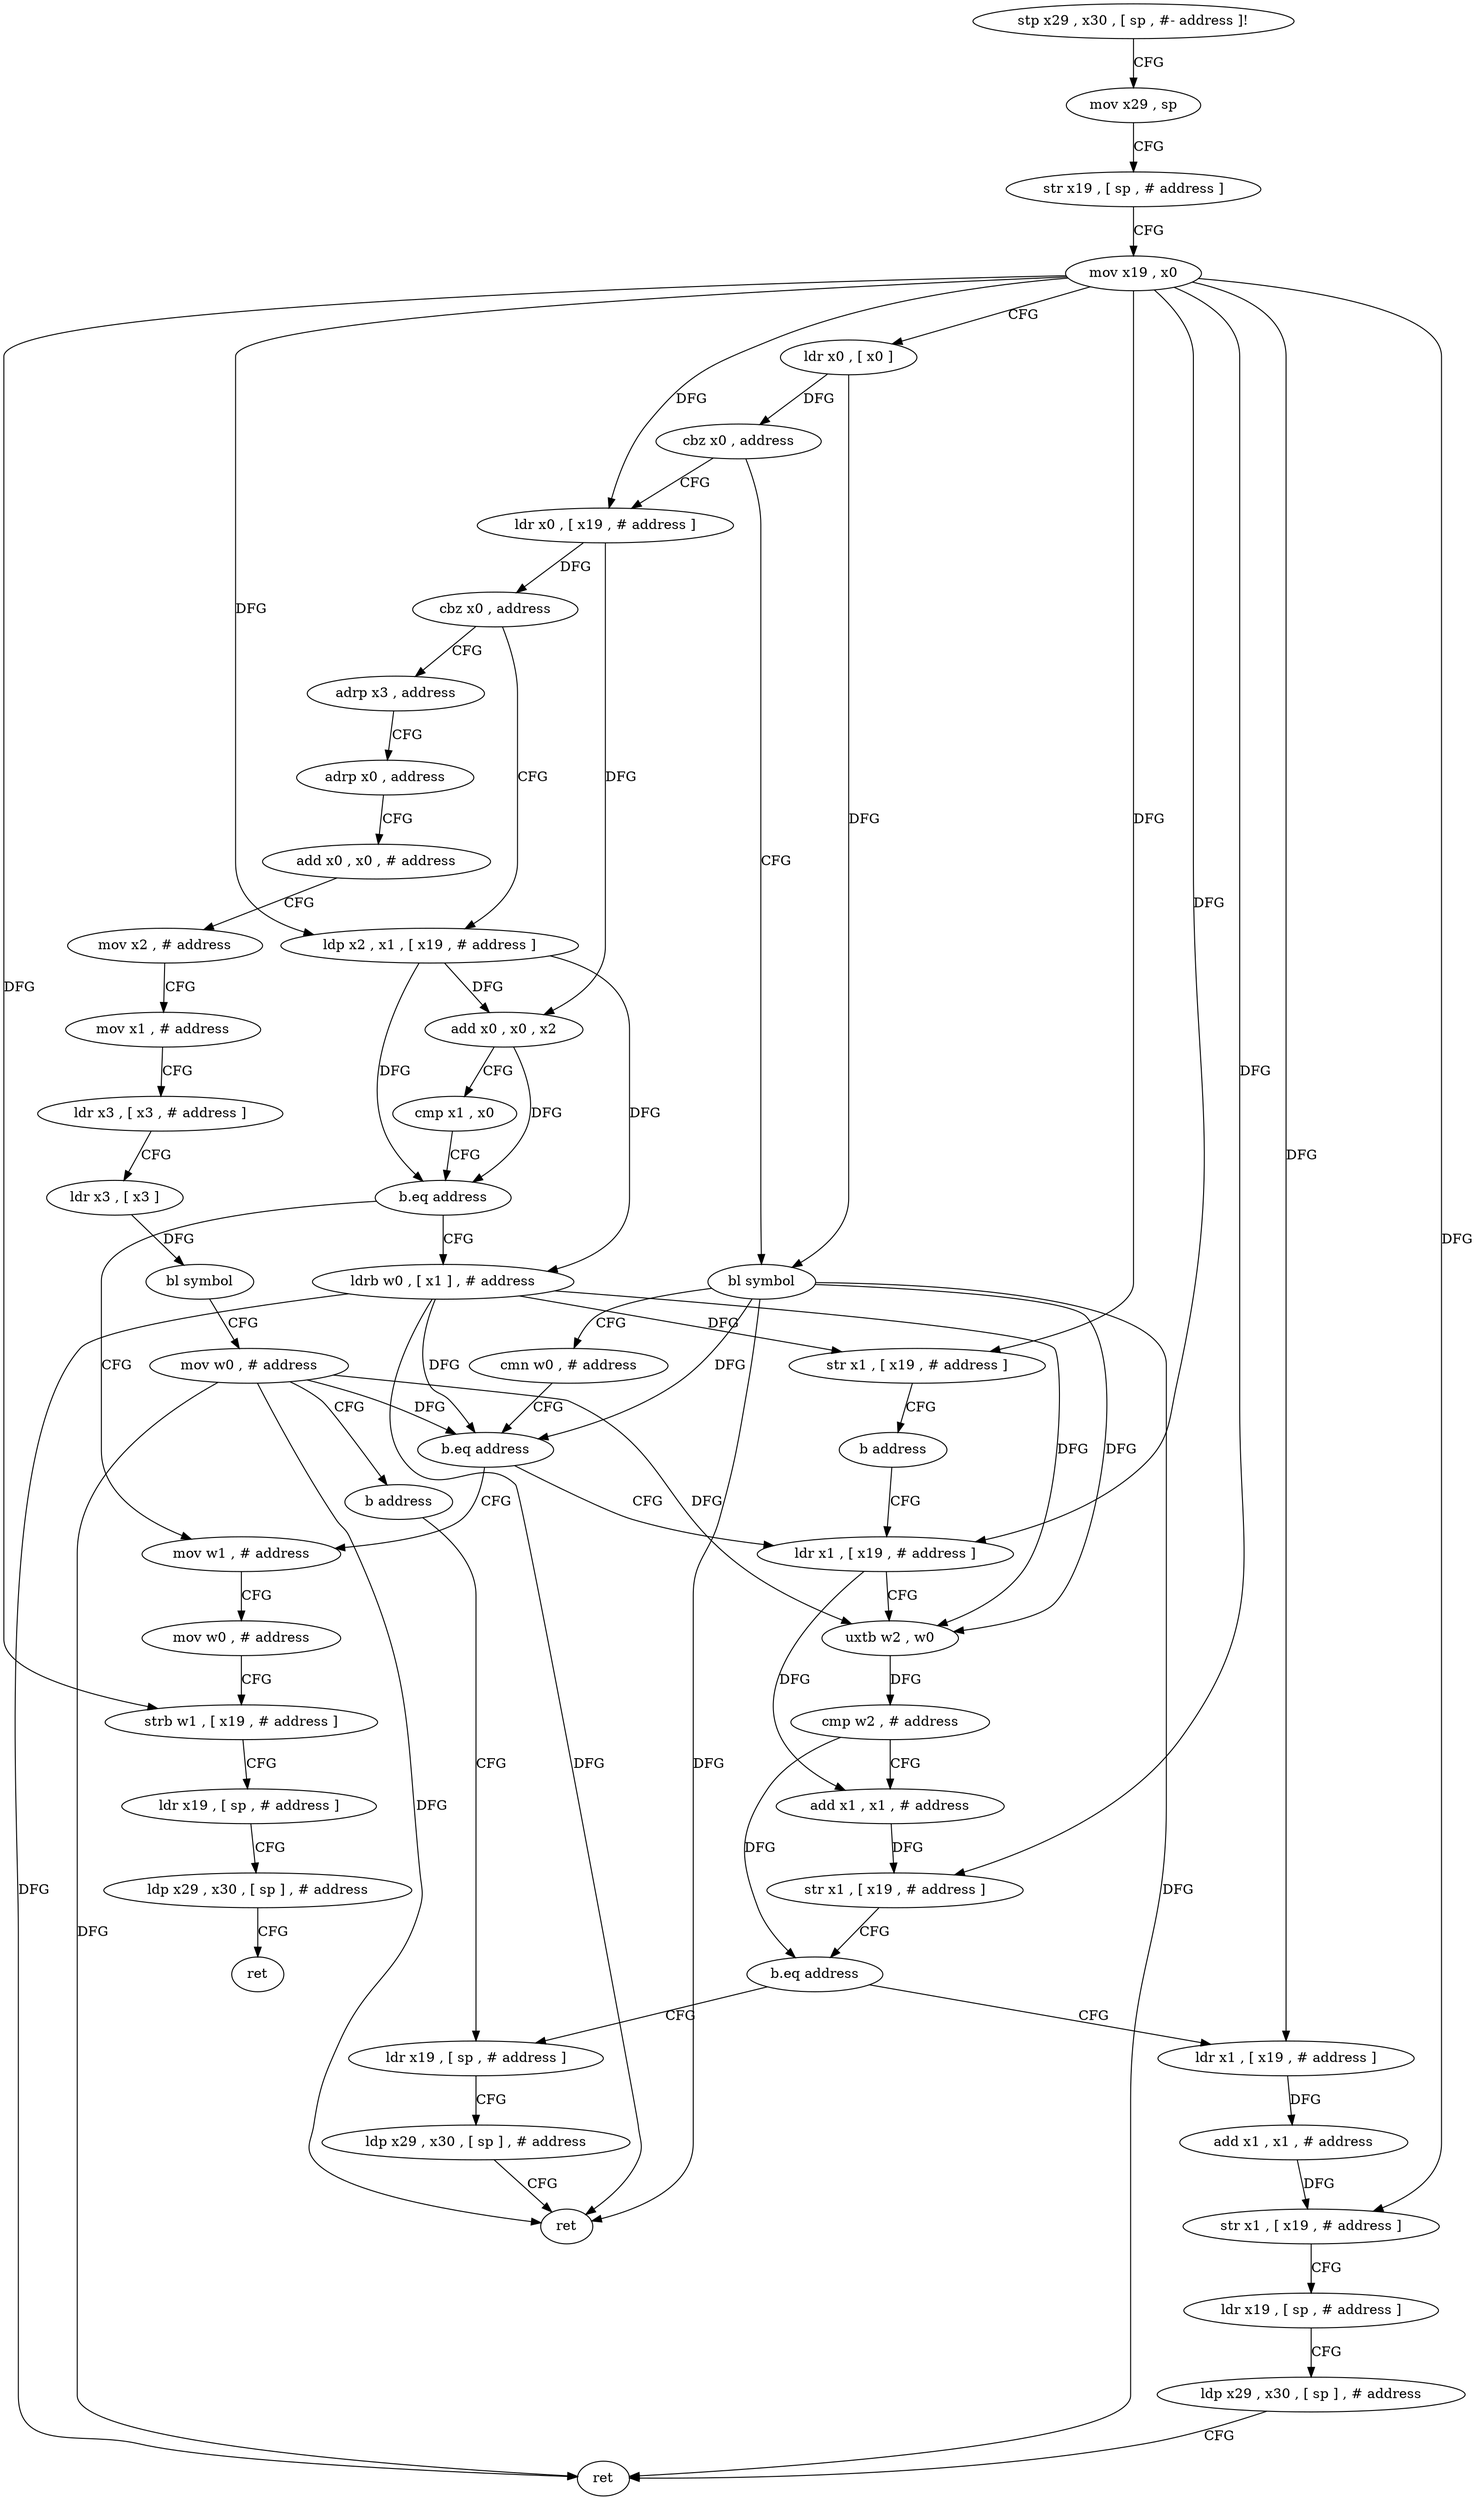 digraph "func" {
"102832" [label = "stp x29 , x30 , [ sp , #- address ]!" ]
"102836" [label = "mov x29 , sp" ]
"102840" [label = "str x19 , [ sp , # address ]" ]
"102844" [label = "mov x19 , x0" ]
"102848" [label = "ldr x0 , [ x0 ]" ]
"102852" [label = "cbz x0 , address" ]
"102928" [label = "ldr x0 , [ x19 , # address ]" ]
"102856" [label = "bl symbol" ]
"102932" [label = "cbz x0 , address" ]
"102992" [label = "adrp x3 , address" ]
"102936" [label = "ldp x2 , x1 , [ x19 , # address ]" ]
"102860" [label = "cmn w0 , # address" ]
"102864" [label = "b.eq address" ]
"102968" [label = "mov w1 , # address" ]
"102868" [label = "ldr x1 , [ x19 , # address ]" ]
"102996" [label = "adrp x0 , address" ]
"103000" [label = "add x0 , x0 , # address" ]
"103004" [label = "mov x2 , # address" ]
"103008" [label = "mov x1 , # address" ]
"103012" [label = "ldr x3 , [ x3 , # address ]" ]
"103016" [label = "ldr x3 , [ x3 ]" ]
"103020" [label = "bl symbol" ]
"103024" [label = "mov w0 , # address" ]
"103028" [label = "b address" ]
"102892" [label = "ldr x19 , [ sp , # address ]" ]
"102940" [label = "add x0 , x0 , x2" ]
"102944" [label = "cmp x1 , x0" ]
"102948" [label = "b.eq address" ]
"102952" [label = "ldrb w0 , [ x1 ] , # address" ]
"102972" [label = "mov w0 , # address" ]
"102976" [label = "strb w1 , [ x19 , # address ]" ]
"102980" [label = "ldr x19 , [ sp , # address ]" ]
"102984" [label = "ldp x29 , x30 , [ sp ] , # address" ]
"102988" [label = "ret" ]
"102872" [label = "uxtb w2 , w0" ]
"102876" [label = "cmp w2 , # address" ]
"102880" [label = "add x1 , x1 , # address" ]
"102884" [label = "str x1 , [ x19 , # address ]" ]
"102888" [label = "b.eq address" ]
"102904" [label = "ldr x1 , [ x19 , # address ]" ]
"102896" [label = "ldp x29 , x30 , [ sp ] , # address" ]
"102900" [label = "ret" ]
"102956" [label = "str x1 , [ x19 , # address ]" ]
"102960" [label = "b address" ]
"102908" [label = "add x1 , x1 , # address" ]
"102912" [label = "str x1 , [ x19 , # address ]" ]
"102916" [label = "ldr x19 , [ sp , # address ]" ]
"102920" [label = "ldp x29 , x30 , [ sp ] , # address" ]
"102924" [label = "ret" ]
"102832" -> "102836" [ label = "CFG" ]
"102836" -> "102840" [ label = "CFG" ]
"102840" -> "102844" [ label = "CFG" ]
"102844" -> "102848" [ label = "CFG" ]
"102844" -> "102928" [ label = "DFG" ]
"102844" -> "102936" [ label = "DFG" ]
"102844" -> "102976" [ label = "DFG" ]
"102844" -> "102868" [ label = "DFG" ]
"102844" -> "102884" [ label = "DFG" ]
"102844" -> "102956" [ label = "DFG" ]
"102844" -> "102904" [ label = "DFG" ]
"102844" -> "102912" [ label = "DFG" ]
"102848" -> "102852" [ label = "DFG" ]
"102848" -> "102856" [ label = "DFG" ]
"102852" -> "102928" [ label = "CFG" ]
"102852" -> "102856" [ label = "CFG" ]
"102928" -> "102932" [ label = "DFG" ]
"102928" -> "102940" [ label = "DFG" ]
"102856" -> "102860" [ label = "CFG" ]
"102856" -> "102864" [ label = "DFG" ]
"102856" -> "102872" [ label = "DFG" ]
"102856" -> "102900" [ label = "DFG" ]
"102856" -> "102924" [ label = "DFG" ]
"102932" -> "102992" [ label = "CFG" ]
"102932" -> "102936" [ label = "CFG" ]
"102992" -> "102996" [ label = "CFG" ]
"102936" -> "102940" [ label = "DFG" ]
"102936" -> "102948" [ label = "DFG" ]
"102936" -> "102952" [ label = "DFG" ]
"102860" -> "102864" [ label = "CFG" ]
"102864" -> "102968" [ label = "CFG" ]
"102864" -> "102868" [ label = "CFG" ]
"102968" -> "102972" [ label = "CFG" ]
"102868" -> "102872" [ label = "CFG" ]
"102868" -> "102880" [ label = "DFG" ]
"102996" -> "103000" [ label = "CFG" ]
"103000" -> "103004" [ label = "CFG" ]
"103004" -> "103008" [ label = "CFG" ]
"103008" -> "103012" [ label = "CFG" ]
"103012" -> "103016" [ label = "CFG" ]
"103016" -> "103020" [ label = "DFG" ]
"103020" -> "103024" [ label = "CFG" ]
"103024" -> "103028" [ label = "CFG" ]
"103024" -> "102864" [ label = "DFG" ]
"103024" -> "102872" [ label = "DFG" ]
"103024" -> "102900" [ label = "DFG" ]
"103024" -> "102924" [ label = "DFG" ]
"103028" -> "102892" [ label = "CFG" ]
"102892" -> "102896" [ label = "CFG" ]
"102940" -> "102944" [ label = "CFG" ]
"102940" -> "102948" [ label = "DFG" ]
"102944" -> "102948" [ label = "CFG" ]
"102948" -> "102968" [ label = "CFG" ]
"102948" -> "102952" [ label = "CFG" ]
"102952" -> "102956" [ label = "DFG" ]
"102952" -> "102864" [ label = "DFG" ]
"102952" -> "102872" [ label = "DFG" ]
"102952" -> "102900" [ label = "DFG" ]
"102952" -> "102924" [ label = "DFG" ]
"102972" -> "102976" [ label = "CFG" ]
"102976" -> "102980" [ label = "CFG" ]
"102980" -> "102984" [ label = "CFG" ]
"102984" -> "102988" [ label = "CFG" ]
"102872" -> "102876" [ label = "DFG" ]
"102876" -> "102880" [ label = "CFG" ]
"102876" -> "102888" [ label = "DFG" ]
"102880" -> "102884" [ label = "DFG" ]
"102884" -> "102888" [ label = "CFG" ]
"102888" -> "102904" [ label = "CFG" ]
"102888" -> "102892" [ label = "CFG" ]
"102904" -> "102908" [ label = "DFG" ]
"102896" -> "102900" [ label = "CFG" ]
"102956" -> "102960" [ label = "CFG" ]
"102960" -> "102868" [ label = "CFG" ]
"102908" -> "102912" [ label = "DFG" ]
"102912" -> "102916" [ label = "CFG" ]
"102916" -> "102920" [ label = "CFG" ]
"102920" -> "102924" [ label = "CFG" ]
}
